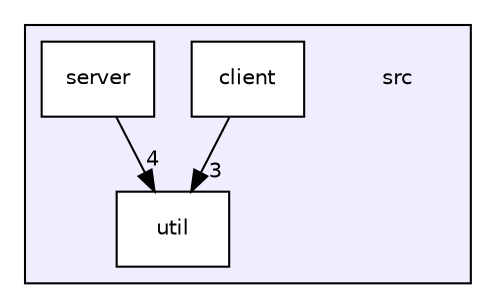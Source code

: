 digraph "/home/runner/work/feup-sope-proj2/feup-sope-proj2/src" {
  compound=true
  node [ fontsize="10", fontname="Helvetica"];
  edge [ labelfontsize="10", labelfontname="Helvetica"];
  subgraph clusterdir_68267d1309a1af8e8297ef4c3efbcdba {
    graph [ bgcolor="#eeeeff", pencolor="black", label="" URL="dir_68267d1309a1af8e8297ef4c3efbcdba.html"];
    dir_68267d1309a1af8e8297ef4c3efbcdba [shape=plaintext label="src"];
    dir_6908ff505388a07996d238c763adbdab [shape=box label="client" color="black" fillcolor="white" style="filled" URL="dir_6908ff505388a07996d238c763adbdab.html"];
    dir_075bb3ff235063c77951cd176d15a741 [shape=box label="server" color="black" fillcolor="white" style="filled" URL="dir_075bb3ff235063c77951cd176d15a741.html"];
    dir_b7878ad5ecbf2506f4125b9d34c97e45 [shape=box label="util" color="black" fillcolor="white" style="filled" URL="dir_b7878ad5ecbf2506f4125b9d34c97e45.html"];
  }
  dir_075bb3ff235063c77951cd176d15a741->dir_b7878ad5ecbf2506f4125b9d34c97e45 [headlabel="4", labeldistance=1.5 headhref="dir_000002_000003.html"];
  dir_6908ff505388a07996d238c763adbdab->dir_b7878ad5ecbf2506f4125b9d34c97e45 [headlabel="3", labeldistance=1.5 headhref="dir_000001_000003.html"];
}
